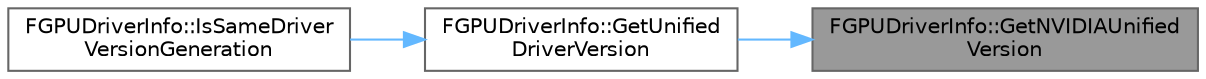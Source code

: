 digraph "FGPUDriverInfo::GetNVIDIAUnifiedVersion"
{
 // INTERACTIVE_SVG=YES
 // LATEX_PDF_SIZE
  bgcolor="transparent";
  edge [fontname=Helvetica,fontsize=10,labelfontname=Helvetica,labelfontsize=10];
  node [fontname=Helvetica,fontsize=10,shape=box,height=0.2,width=0.4];
  rankdir="RL";
  Node1 [id="Node000001",label="FGPUDriverInfo::GetNVIDIAUnified\lVersion",height=0.2,width=0.4,color="gray40", fillcolor="grey60", style="filled", fontcolor="black",tooltip=" "];
  Node1 -> Node2 [id="edge1_Node000001_Node000002",dir="back",color="steelblue1",style="solid",tooltip=" "];
  Node2 [id="Node000002",label="FGPUDriverInfo::GetUnified\lDriverVersion",height=0.2,width=0.4,color="grey40", fillcolor="white", style="filled",URL="$dd/d21/structFGPUDriverInfo.html#a42cbd5ab158095fb8dc94c068ccdfd8c",tooltip=" "];
  Node2 -> Node3 [id="edge2_Node000002_Node000003",dir="back",color="steelblue1",style="solid",tooltip=" "];
  Node3 [id="Node000003",label="FGPUDriverInfo::IsSameDriver\lVersionGeneration",height=0.2,width=0.4,color="grey40", fillcolor="white", style="filled",URL="$dd/d21/structFGPUDriverInfo.html#ac3f44a412a13f6bc21eb02cd59b752ea",tooltip=" "];
}
